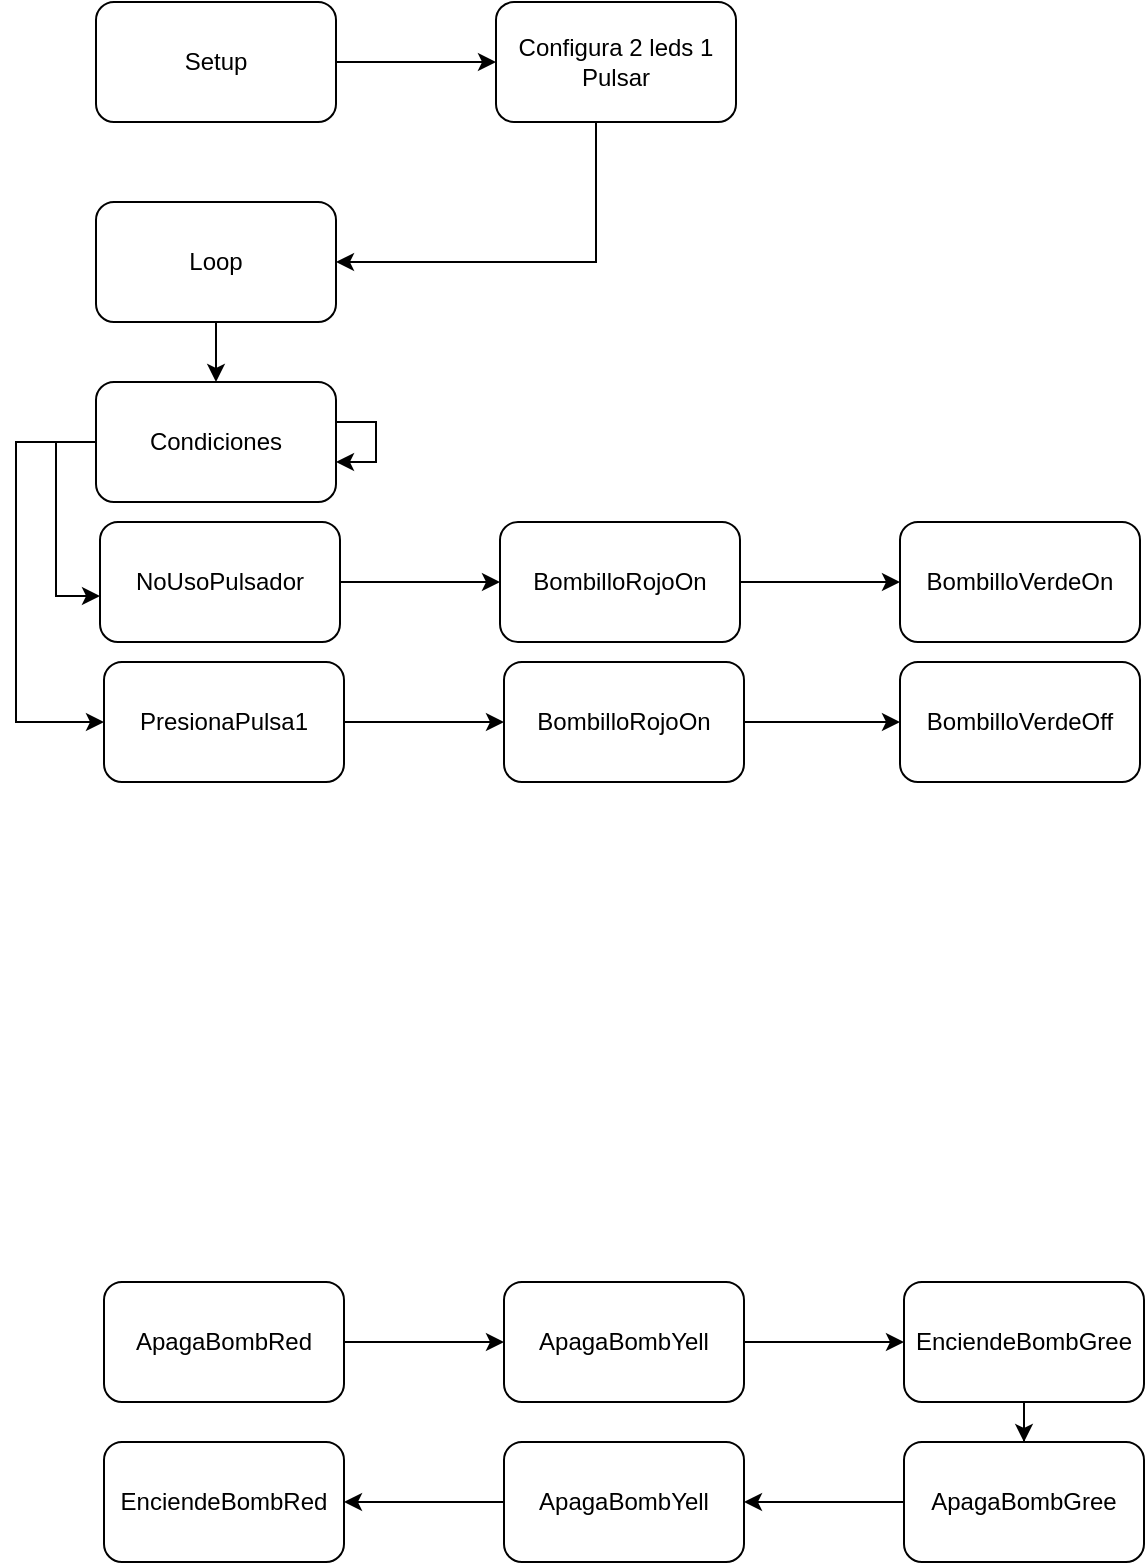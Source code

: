 <mxfile version="13.8.0" type="github"><diagram id="C5RBs43oDa-KdzZeNtuy" name="Page-1"><mxGraphModel dx="946" dy="662" grid="1" gridSize="10" guides="1" tooltips="1" connect="1" arrows="1" fold="1" page="1" pageScale="1" pageWidth="827" pageHeight="1169" math="0" shadow="0"><root><mxCell id="WIyWlLk6GJQsqaUBKTNV-0"/><mxCell id="WIyWlLk6GJQsqaUBKTNV-1" parent="WIyWlLk6GJQsqaUBKTNV-0"/><mxCell id="1ZM4-6F-wcKnOlTKeMzP-11" value="" style="edgeStyle=orthogonalEdgeStyle;rounded=0;orthogonalLoop=1;jettySize=auto;html=1;" parent="WIyWlLk6GJQsqaUBKTNV-1" source="1ZM4-6F-wcKnOlTKeMzP-0" target="1ZM4-6F-wcKnOlTKeMzP-10" edge="1"><mxGeometry relative="1" as="geometry"/></mxCell><mxCell id="1ZM4-6F-wcKnOlTKeMzP-0" value="BombilloRojoOn" style="rounded=1;whiteSpace=wrap;html=1;" parent="WIyWlLk6GJQsqaUBKTNV-1" vertex="1"><mxGeometry x="352" y="320" width="120" height="60" as="geometry"/></mxCell><mxCell id="7kQ0YOoyYikiiQAxif0X-2" style="edgeStyle=orthogonalEdgeStyle;rounded=0;orthogonalLoop=1;jettySize=auto;html=1;" parent="WIyWlLk6GJQsqaUBKTNV-1" source="1ZM4-6F-wcKnOlTKeMzP-1" target="1ZM4-6F-wcKnOlTKeMzP-39" edge="1"><mxGeometry relative="1" as="geometry"/></mxCell><mxCell id="1ZM4-6F-wcKnOlTKeMzP-1" value="Loop" style="rounded=1;whiteSpace=wrap;html=1;" parent="WIyWlLk6GJQsqaUBKTNV-1" vertex="1"><mxGeometry x="150" y="160" width="120" height="60" as="geometry"/></mxCell><mxCell id="1ZM4-6F-wcKnOlTKeMzP-4" value="" style="edgeStyle=orthogonalEdgeStyle;rounded=0;orthogonalLoop=1;jettySize=auto;html=1;" parent="WIyWlLk6GJQsqaUBKTNV-1" source="1ZM4-6F-wcKnOlTKeMzP-2" target="1ZM4-6F-wcKnOlTKeMzP-3" edge="1"><mxGeometry relative="1" as="geometry"/></mxCell><mxCell id="1ZM4-6F-wcKnOlTKeMzP-2" value="Setup" style="rounded=1;whiteSpace=wrap;html=1;" parent="WIyWlLk6GJQsqaUBKTNV-1" vertex="1"><mxGeometry x="150" y="60" width="120" height="60" as="geometry"/></mxCell><mxCell id="1ZM4-6F-wcKnOlTKeMzP-8" style="edgeStyle=orthogonalEdgeStyle;rounded=0;orthogonalLoop=1;jettySize=auto;html=1;" parent="WIyWlLk6GJQsqaUBKTNV-1" source="1ZM4-6F-wcKnOlTKeMzP-3" target="1ZM4-6F-wcKnOlTKeMzP-1" edge="1"><mxGeometry relative="1" as="geometry"><Array as="points"><mxPoint x="400" y="190"/></Array></mxGeometry></mxCell><mxCell id="1ZM4-6F-wcKnOlTKeMzP-3" value="Configura 2 leds 1 Pulsar" style="whiteSpace=wrap;html=1;rounded=1;" parent="WIyWlLk6GJQsqaUBKTNV-1" vertex="1"><mxGeometry x="350" y="60" width="120" height="60" as="geometry"/></mxCell><mxCell id="1ZM4-6F-wcKnOlTKeMzP-10" value="BombilloVerdeOn" style="whiteSpace=wrap;html=1;rounded=1;" parent="WIyWlLk6GJQsqaUBKTNV-1" vertex="1"><mxGeometry x="552" y="320" width="120" height="60" as="geometry"/></mxCell><mxCell id="1ZM4-6F-wcKnOlTKeMzP-20" value="" style="edgeStyle=orthogonalEdgeStyle;rounded=0;orthogonalLoop=1;jettySize=auto;html=1;" parent="WIyWlLk6GJQsqaUBKTNV-1" source="1ZM4-6F-wcKnOlTKeMzP-17" target="1ZM4-6F-wcKnOlTKeMzP-19" edge="1"><mxGeometry relative="1" as="geometry"/></mxCell><mxCell id="1ZM4-6F-wcKnOlTKeMzP-17" value="PresionaPulsa1" style="whiteSpace=wrap;html=1;rounded=1;" parent="WIyWlLk6GJQsqaUBKTNV-1" vertex="1"><mxGeometry x="154" y="390" width="120" height="60" as="geometry"/></mxCell><mxCell id="1ZM4-6F-wcKnOlTKeMzP-22" value="" style="edgeStyle=orthogonalEdgeStyle;rounded=0;orthogonalLoop=1;jettySize=auto;html=1;" parent="WIyWlLk6GJQsqaUBKTNV-1" source="1ZM4-6F-wcKnOlTKeMzP-19" target="1ZM4-6F-wcKnOlTKeMzP-21" edge="1"><mxGeometry relative="1" as="geometry"/></mxCell><mxCell id="1ZM4-6F-wcKnOlTKeMzP-19" value="BombilloRojoOn" style="whiteSpace=wrap;html=1;rounded=1;" parent="WIyWlLk6GJQsqaUBKTNV-1" vertex="1"><mxGeometry x="354" y="390" width="120" height="60" as="geometry"/></mxCell><mxCell id="1ZM4-6F-wcKnOlTKeMzP-21" value="BombilloVerdeOff" style="whiteSpace=wrap;html=1;rounded=1;" parent="WIyWlLk6GJQsqaUBKTNV-1" vertex="1"><mxGeometry x="552" y="390" width="120" height="60" as="geometry"/></mxCell><mxCell id="7kQ0YOoyYikiiQAxif0X-6" style="edgeStyle=orthogonalEdgeStyle;rounded=0;orthogonalLoop=1;jettySize=auto;html=1;entryX=0;entryY=0.617;entryDx=0;entryDy=0;entryPerimeter=0;" parent="WIyWlLk6GJQsqaUBKTNV-1" source="1ZM4-6F-wcKnOlTKeMzP-39" target="7kQ0YOoyYikiiQAxif0X-4" edge="1"><mxGeometry relative="1" as="geometry"><Array as="points"><mxPoint x="130" y="280"/><mxPoint x="130" y="357"/></Array></mxGeometry></mxCell><mxCell id="7kQ0YOoyYikiiQAxif0X-7" style="edgeStyle=orthogonalEdgeStyle;rounded=0;orthogonalLoop=1;jettySize=auto;html=1;" parent="WIyWlLk6GJQsqaUBKTNV-1" source="1ZM4-6F-wcKnOlTKeMzP-39" target="1ZM4-6F-wcKnOlTKeMzP-17" edge="1"><mxGeometry relative="1" as="geometry"><Array as="points"><mxPoint x="110" y="280"/><mxPoint x="110" y="420"/></Array></mxGeometry></mxCell><mxCell id="7kQ0YOoyYikiiQAxif0X-10" style="edgeStyle=orthogonalEdgeStyle;rounded=0;orthogonalLoop=1;jettySize=auto;html=1;" parent="WIyWlLk6GJQsqaUBKTNV-1" source="1ZM4-6F-wcKnOlTKeMzP-39" target="1ZM4-6F-wcKnOlTKeMzP-39" edge="1"><mxGeometry relative="1" as="geometry"><mxPoint x="691" y="590" as="targetPoint"/></mxGeometry></mxCell><mxCell id="1ZM4-6F-wcKnOlTKeMzP-39" value="Condiciones" style="whiteSpace=wrap;html=1;rounded=1;" parent="WIyWlLk6GJQsqaUBKTNV-1" vertex="1"><mxGeometry x="150" y="250" width="120" height="60" as="geometry"/></mxCell><mxCell id="1ZM4-6F-wcKnOlTKeMzP-40" value="" style="edgeStyle=orthogonalEdgeStyle;rounded=0;orthogonalLoop=1;jettySize=auto;html=1;" parent="WIyWlLk6GJQsqaUBKTNV-1" source="1ZM4-6F-wcKnOlTKeMzP-41" target="1ZM4-6F-wcKnOlTKeMzP-43" edge="1"><mxGeometry relative="1" as="geometry"/></mxCell><mxCell id="1ZM4-6F-wcKnOlTKeMzP-41" value="ApagaBombRed" style="whiteSpace=wrap;html=1;rounded=1;" parent="WIyWlLk6GJQsqaUBKTNV-1" vertex="1"><mxGeometry x="154" y="700" width="120" height="60" as="geometry"/></mxCell><mxCell id="1ZM4-6F-wcKnOlTKeMzP-42" value="" style="edgeStyle=orthogonalEdgeStyle;rounded=0;orthogonalLoop=1;jettySize=auto;html=1;" parent="WIyWlLk6GJQsqaUBKTNV-1" source="1ZM4-6F-wcKnOlTKeMzP-43" target="1ZM4-6F-wcKnOlTKeMzP-44" edge="1"><mxGeometry relative="1" as="geometry"/></mxCell><mxCell id="1ZM4-6F-wcKnOlTKeMzP-43" value="ApagaBombYell" style="whiteSpace=wrap;html=1;rounded=1;" parent="WIyWlLk6GJQsqaUBKTNV-1" vertex="1"><mxGeometry x="354" y="700" width="120" height="60" as="geometry"/></mxCell><mxCell id="Te0WbO7yytaAruiW9-By-14" style="edgeStyle=orthogonalEdgeStyle;rounded=0;orthogonalLoop=1;jettySize=auto;html=1;" parent="WIyWlLk6GJQsqaUBKTNV-1" source="1ZM4-6F-wcKnOlTKeMzP-44" target="1ZM4-6F-wcKnOlTKeMzP-52" edge="1"><mxGeometry relative="1" as="geometry"/></mxCell><mxCell id="1ZM4-6F-wcKnOlTKeMzP-44" value="EnciendeBombGree" style="whiteSpace=wrap;html=1;rounded=1;" parent="WIyWlLk6GJQsqaUBKTNV-1" vertex="1"><mxGeometry x="554" y="700" width="120" height="60" as="geometry"/></mxCell><mxCell id="1ZM4-6F-wcKnOlTKeMzP-48" value="" style="edgeStyle=orthogonalEdgeStyle;rounded=0;orthogonalLoop=1;jettySize=auto;html=1;" parent="WIyWlLk6GJQsqaUBKTNV-1" source="1ZM4-6F-wcKnOlTKeMzP-51" target="1ZM4-6F-wcKnOlTKeMzP-49" edge="1"><mxGeometry relative="1" as="geometry"/></mxCell><mxCell id="1ZM4-6F-wcKnOlTKeMzP-49" value="EnciendeBombRed" style="whiteSpace=wrap;html=1;rounded=1;" parent="WIyWlLk6GJQsqaUBKTNV-1" vertex="1"><mxGeometry x="154" y="780" width="120" height="60" as="geometry"/></mxCell><mxCell id="1ZM4-6F-wcKnOlTKeMzP-50" value="" style="edgeStyle=orthogonalEdgeStyle;rounded=0;orthogonalLoop=1;jettySize=auto;html=1;" parent="WIyWlLk6GJQsqaUBKTNV-1" source="1ZM4-6F-wcKnOlTKeMzP-52" target="1ZM4-6F-wcKnOlTKeMzP-51" edge="1"><mxGeometry relative="1" as="geometry"/></mxCell><mxCell id="1ZM4-6F-wcKnOlTKeMzP-51" value="ApagaBombYell" style="whiteSpace=wrap;html=1;rounded=1;" parent="WIyWlLk6GJQsqaUBKTNV-1" vertex="1"><mxGeometry x="354" y="780" width="120" height="60" as="geometry"/></mxCell><mxCell id="1ZM4-6F-wcKnOlTKeMzP-52" value="ApagaBombGree" style="whiteSpace=wrap;html=1;rounded=1;" parent="WIyWlLk6GJQsqaUBKTNV-1" vertex="1"><mxGeometry x="554" y="780" width="120" height="60" as="geometry"/></mxCell><mxCell id="7kQ0YOoyYikiiQAxif0X-5" style="edgeStyle=orthogonalEdgeStyle;rounded=0;orthogonalLoop=1;jettySize=auto;html=1;" parent="WIyWlLk6GJQsqaUBKTNV-1" source="7kQ0YOoyYikiiQAxif0X-4" target="1ZM4-6F-wcKnOlTKeMzP-0" edge="1"><mxGeometry relative="1" as="geometry"/></mxCell><mxCell id="7kQ0YOoyYikiiQAxif0X-4" value="NoUsoPulsador" style="whiteSpace=wrap;html=1;rounded=1;" parent="WIyWlLk6GJQsqaUBKTNV-1" vertex="1"><mxGeometry x="152" y="320" width="120" height="60" as="geometry"/></mxCell></root></mxGraphModel></diagram></mxfile>